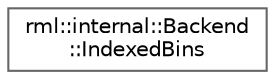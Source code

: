 digraph "类继承关系图"
{
 // LATEX_PDF_SIZE
  bgcolor="transparent";
  edge [fontname=Helvetica,fontsize=10,labelfontname=Helvetica,labelfontsize=10];
  node [fontname=Helvetica,fontsize=10,shape=box,height=0.2,width=0.4];
  rankdir="LR";
  Node0 [id="Node000000",label="rml::internal::Backend\l::IndexedBins",height=0.2,width=0.4,color="grey40", fillcolor="white", style="filled",URL="$classrml_1_1internal_1_1_backend_1_1_indexed_bins.html",tooltip=" "];
}
